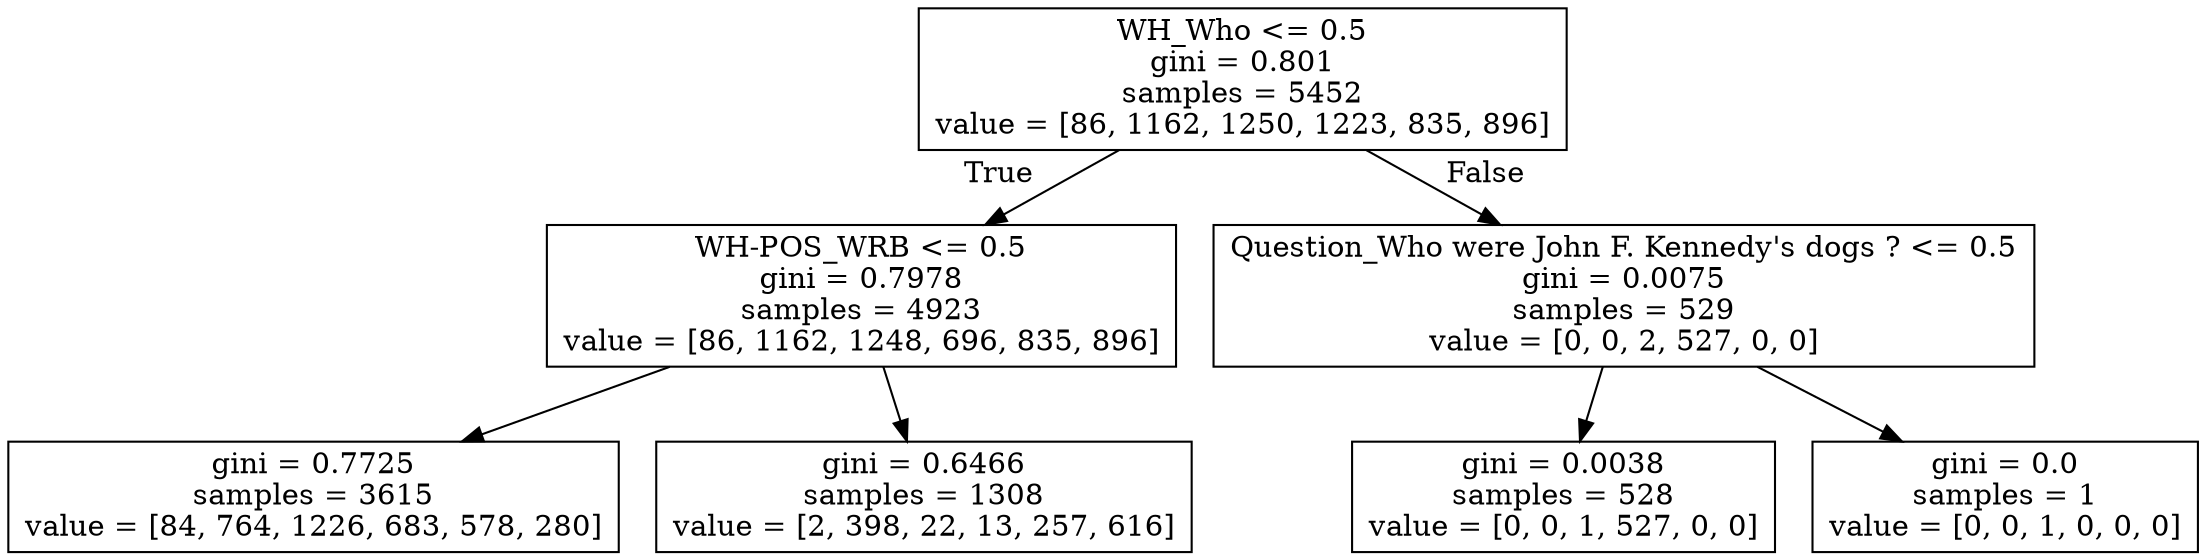 digraph Tree {
node [shape=box] ;
0 [label="WH_Who <= 0.5\ngini = 0.801\nsamples = 5452\nvalue = [86, 1162, 1250, 1223, 835, 896]"] ;
1 [label="WH-POS_WRB <= 0.5\ngini = 0.7978\nsamples = 4923\nvalue = [86, 1162, 1248, 696, 835, 896]"] ;
0 -> 1 [labeldistance=2.5, labelangle=45, headlabel="True"] ;
2 [label="gini = 0.7725\nsamples = 3615\nvalue = [84, 764, 1226, 683, 578, 280]"] ;
1 -> 2 ;
3 [label="gini = 0.6466\nsamples = 1308\nvalue = [2, 398, 22, 13, 257, 616]"] ;
1 -> 3 ;
4 [label="Question_Who were John F. Kennedy's dogs ? <= 0.5\ngini = 0.0075\nsamples = 529\nvalue = [0, 0, 2, 527, 0, 0]"] ;
0 -> 4 [labeldistance=2.5, labelangle=-45, headlabel="False"] ;
5 [label="gini = 0.0038\nsamples = 528\nvalue = [0, 0, 1, 527, 0, 0]"] ;
4 -> 5 ;
6 [label="gini = 0.0\nsamples = 1\nvalue = [0, 0, 1, 0, 0, 0]"] ;
4 -> 6 ;
}